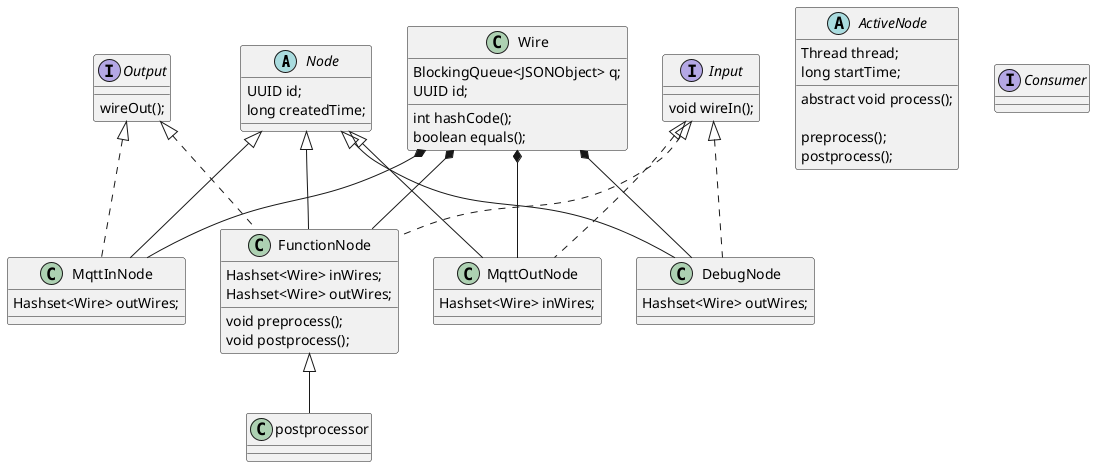 @startuml

abstract class Node {
    UUID id;
    long createdTime;
}

abstract class ActiveNode {
    Thread thread;
    long startTime;

    abstract void process();

    preprocess();
    postprocess();

}

class Wire {
    BlockingQueue<JSONObject> q;
    UUID id;

    int hashCode();
    boolean equals();
}

interface Output {
    wireOut();
}

interface Input {
    void wireIn();
}

interface Consumer {
}

class FunctionNode {
    Hashset<Wire> inWires;
    Hashset<Wire> outWires;

    void preprocess();
    void postprocess();
}

class MqttInNode {
    Hashset<Wire> outWires;
}

class MqttOutNode {
    Hashset<Wire> inWires;
}

class DebugNode {
    Hashset<Wire> outWires;
}

Node <|-- MqttInNode
Node <|-- MqttOutNode
Node <|-- FunctionNode
Node <|-- DebugNode

Output <|.. MqttInNode
Input <|.. MqttOutNode

Output <|.. FunctionNode
Input <|.. FunctionNode
Input <|.. DebugNode

Wire *-- FunctionNode
Wire *-- MqttInNode
Wire *-- MqttOutNode
Wire *-- DebugNode

FunctionNode <|-- postprocessor


@enduml